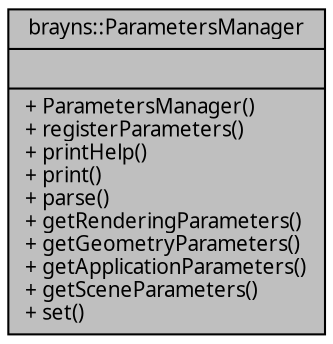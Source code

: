 digraph "brayns::ParametersManager"
{
  edge [fontname="Sans",fontsize="10",labelfontname="Sans",labelfontsize="10"];
  node [fontname="Sans",fontsize="10",shape=record];
  Node1 [label="{brayns::ParametersManager\n||+ ParametersManager()\l+ registerParameters()\l+ printHelp()\l+ print()\l+ parse()\l+ getRenderingParameters()\l+ getGeometryParameters()\l+ getApplicationParameters()\l+ getSceneParameters()\l+ set()\l}",height=0.2,width=0.4,color="black", fillcolor="grey75", style="filled" fontcolor="black"];
}

